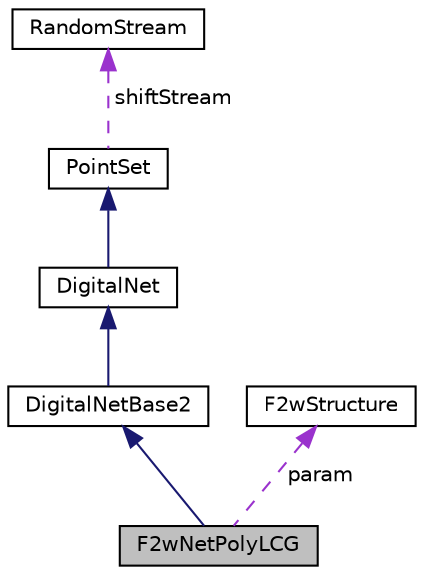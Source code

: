 digraph "F2wNetPolyLCG"
{
 // INTERACTIVE_SVG=YES
  bgcolor="transparent";
  edge [fontname="Helvetica",fontsize="10",labelfontname="Helvetica",labelfontsize="10"];
  node [fontname="Helvetica",fontsize="10",shape=record];
  Node4 [label="F2wNetPolyLCG",height=0.2,width=0.4,color="black", fillcolor="grey75", style="filled", fontcolor="black"];
  Node5 -> Node4 [dir="back",color="midnightblue",fontsize="10",style="solid",fontname="Helvetica"];
  Node5 [label="DigitalNetBase2",height=0.2,width=0.4,color="black",URL="$d3/dd5/classumontreal_1_1ssj_1_1hups_1_1DigitalNetBase2.html",tooltip="A special case of DigitalNet for the base . "];
  Node6 -> Node5 [dir="back",color="midnightblue",fontsize="10",style="solid",fontname="Helvetica"];
  Node6 [label="DigitalNet",height=0.2,width=0.4,color="black",URL="$de/d70/classumontreal_1_1ssj_1_1hups_1_1DigitalNet.html",tooltip="This class provides the basic structures for storing and manipulating linear digital nets in base ..."];
  Node7 -> Node6 [dir="back",color="midnightblue",fontsize="10",style="solid",fontname="Helvetica"];
  Node7 [label="PointSet",height=0.2,width=0.4,color="black",URL="$d8/d10/classumontreal_1_1ssj_1_1hups_1_1PointSet.html",tooltip="This abstract class represents a general point set. "];
  Node8 -> Node7 [dir="back",color="darkorchid3",fontsize="10",style="dashed",label=" shiftStream" ,fontname="Helvetica"];
  Node8 [label="RandomStream",height=0.2,width=0.4,color="black",URL="$d1/d7c/interfaceumontreal_1_1ssj_1_1rng_1_1RandomStream.html",tooltip="This interface defines the basic structures to handle multiple streams of uniform (pseudo)random numb..."];
  Node9 -> Node4 [dir="back",color="darkorchid3",fontsize="10",style="dashed",label=" param" ,fontname="Helvetica"];
  Node9 [label="F2wStructure",height=0.2,width=0.4,color="black",URL="$d0/d77/classumontreal_1_1ssj_1_1hups_1_1F2wStructure.html",tooltip="This class implements methods and fields needed by the classes umontreal.ssj.hups.F2wNetLFSR, umontreal.ssj.hups.F2wNetPolyLCG, umontreal.ssj.hups.F2wCycleBasedLFSR and umontreal.ssj.hups.F2wCycleBasedPolyLCG. "];
}
